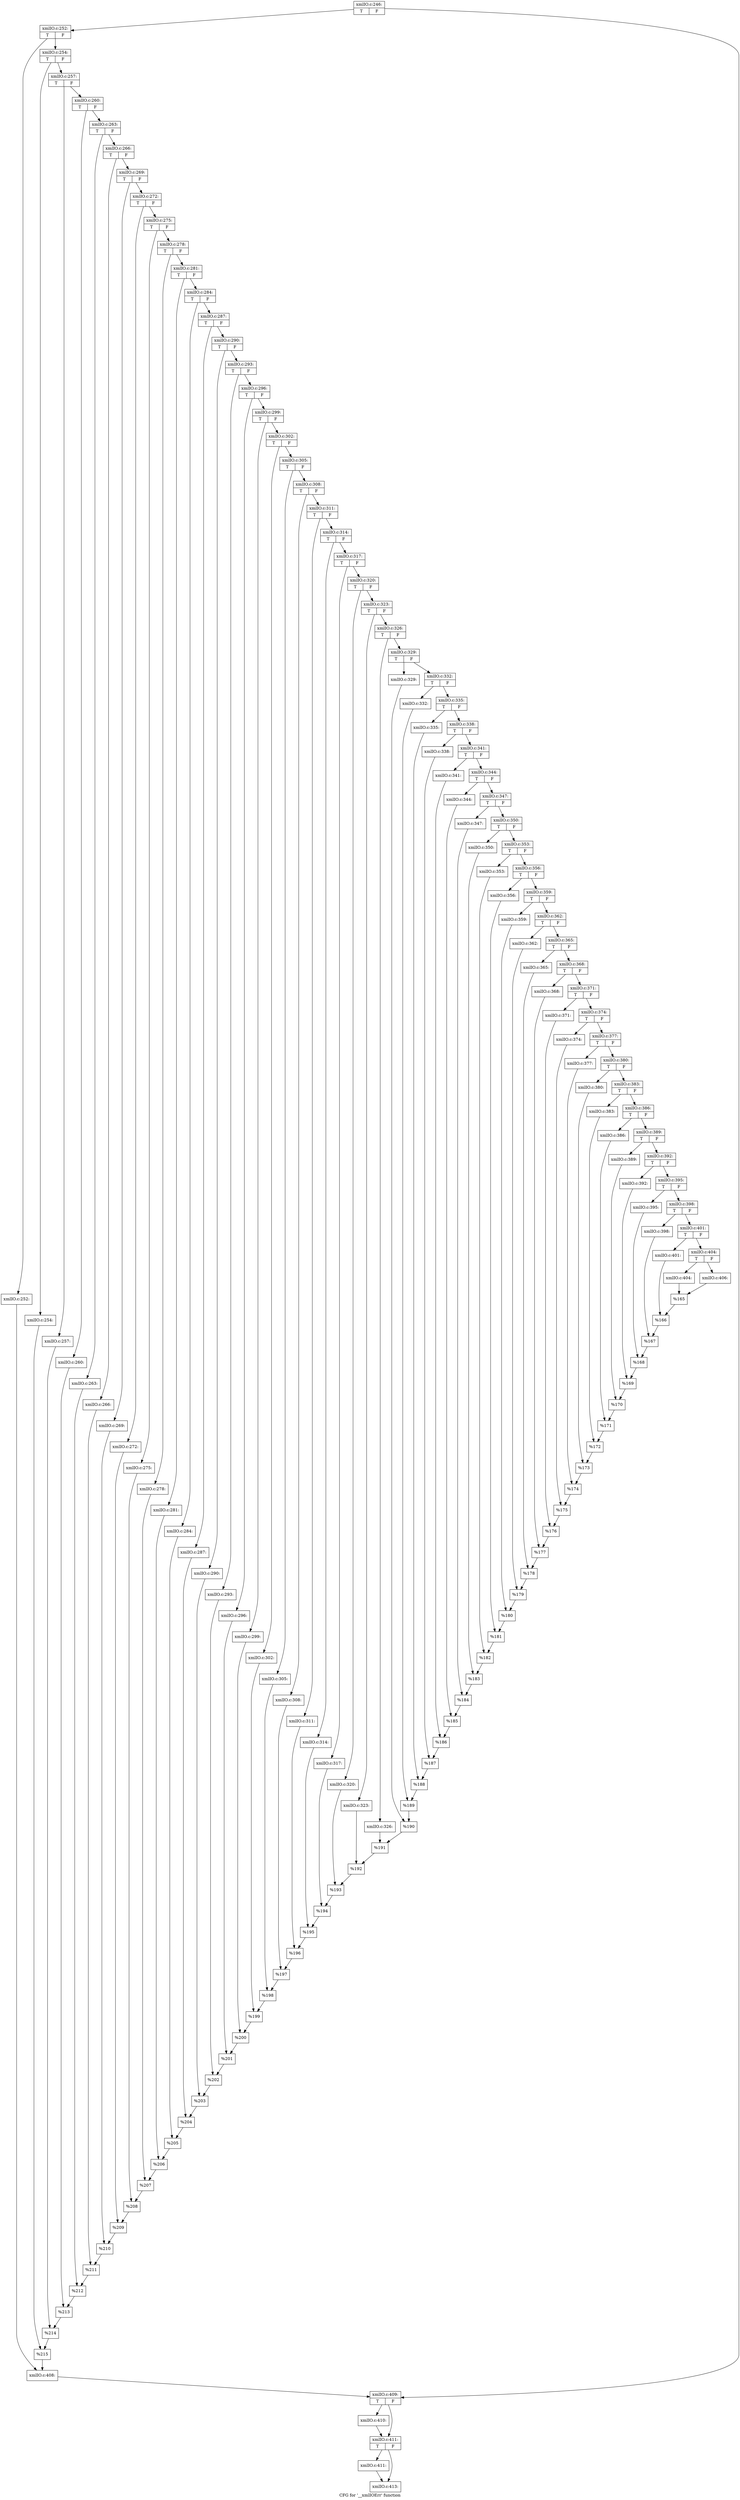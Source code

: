 digraph "CFG for '__xmlIOErr' function" {
	label="CFG for '__xmlIOErr' function";

	Node0x55ed34481bd0 [shape=record,label="{xmlIO.c:246:|{<s0>T|<s1>F}}"];
	Node0x55ed34481bd0 -> Node0x55ed34648cc0;
	Node0x55ed34481bd0 -> Node0x55ed34648d10;
	Node0x55ed34648cc0 [shape=record,label="{xmlIO.c:252:|{<s0>T|<s1>F}}"];
	Node0x55ed34648cc0 -> Node0x55ed34649190;
	Node0x55ed34648cc0 -> Node0x55ed34649230;
	Node0x55ed34649190 [shape=record,label="{xmlIO.c:252:}"];
	Node0x55ed34649190 -> Node0x55ed346491e0;
	Node0x55ed34649230 [shape=record,label="{xmlIO.c:254:|{<s0>T|<s1>F}}"];
	Node0x55ed34649230 -> Node0x55ed34649e10;
	Node0x55ed34649230 -> Node0x55ed34649eb0;
	Node0x55ed34649e10 [shape=record,label="{xmlIO.c:254:}"];
	Node0x55ed34649e10 -> Node0x55ed34649e60;
	Node0x55ed34649eb0 [shape=record,label="{xmlIO.c:257:|{<s0>T|<s1>F}}"];
	Node0x55ed34649eb0 -> Node0x55ed346545b0;
	Node0x55ed34649eb0 -> Node0x55ed34668a20;
	Node0x55ed346545b0 [shape=record,label="{xmlIO.c:257:}"];
	Node0x55ed346545b0 -> Node0x55ed346689d0;
	Node0x55ed34668a20 [shape=record,label="{xmlIO.c:260:|{<s0>T|<s1>F}}"];
	Node0x55ed34668a20 -> Node0x55ed34668f00;
	Node0x55ed34668a20 -> Node0x55ed34668fa0;
	Node0x55ed34668f00 [shape=record,label="{xmlIO.c:260:}"];
	Node0x55ed34668f00 -> Node0x55ed34668f50;
	Node0x55ed34668fa0 [shape=record,label="{xmlIO.c:263:|{<s0>T|<s1>F}}"];
	Node0x55ed34668fa0 -> Node0x55ed34649140;
	Node0x55ed34668fa0 -> Node0x55ed34669560;
	Node0x55ed34649140 [shape=record,label="{xmlIO.c:263:}"];
	Node0x55ed34649140 -> Node0x55ed34669510;
	Node0x55ed34669560 [shape=record,label="{xmlIO.c:266:|{<s0>T|<s1>F}}"];
	Node0x55ed34669560 -> Node0x55ed34649dc0;
	Node0x55ed34669560 -> Node0x55ed34669f30;
	Node0x55ed34649dc0 [shape=record,label="{xmlIO.c:266:}"];
	Node0x55ed34649dc0 -> Node0x55ed34669ee0;
	Node0x55ed34669f30 [shape=record,label="{xmlIO.c:269:|{<s0>T|<s1>F}}"];
	Node0x55ed34669f30 -> Node0x55ed3466a410;
	Node0x55ed34669f30 -> Node0x55ed3466a4b0;
	Node0x55ed3466a410 [shape=record,label="{xmlIO.c:269:}"];
	Node0x55ed3466a410 -> Node0x55ed3466a460;
	Node0x55ed3466a4b0 [shape=record,label="{xmlIO.c:272:|{<s0>T|<s1>F}}"];
	Node0x55ed3466a4b0 -> Node0x55ed3466a990;
	Node0x55ed3466a4b0 -> Node0x55ed3466aa30;
	Node0x55ed3466a990 [shape=record,label="{xmlIO.c:272:}"];
	Node0x55ed3466a990 -> Node0x55ed3466a9e0;
	Node0x55ed3466aa30 [shape=record,label="{xmlIO.c:275:|{<s0>T|<s1>F}}"];
	Node0x55ed3466aa30 -> Node0x55ed3466faa0;
	Node0x55ed3466aa30 -> Node0x55ed3466fb40;
	Node0x55ed3466faa0 [shape=record,label="{xmlIO.c:275:}"];
	Node0x55ed3466faa0 -> Node0x55ed3466faf0;
	Node0x55ed3466fb40 [shape=record,label="{xmlIO.c:278:|{<s0>T|<s1>F}}"];
	Node0x55ed3466fb40 -> Node0x55ed34670090;
	Node0x55ed3466fb40 -> Node0x55ed34670130;
	Node0x55ed34670090 [shape=record,label="{xmlIO.c:278:}"];
	Node0x55ed34670090 -> Node0x55ed346700e0;
	Node0x55ed34670130 [shape=record,label="{xmlIO.c:281:|{<s0>T|<s1>F}}"];
	Node0x55ed34670130 -> Node0x55ed34670680;
	Node0x55ed34670130 -> Node0x55ed34670720;
	Node0x55ed34670680 [shape=record,label="{xmlIO.c:281:}"];
	Node0x55ed34670680 -> Node0x55ed346706d0;
	Node0x55ed34670720 [shape=record,label="{xmlIO.c:284:|{<s0>T|<s1>F}}"];
	Node0x55ed34670720 -> Node0x55ed34671480;
	Node0x55ed34670720 -> Node0x55ed34671520;
	Node0x55ed34671480 [shape=record,label="{xmlIO.c:284:}"];
	Node0x55ed34671480 -> Node0x55ed346714d0;
	Node0x55ed34671520 [shape=record,label="{xmlIO.c:287:|{<s0>T|<s1>F}}"];
	Node0x55ed34671520 -> Node0x55ed34671a70;
	Node0x55ed34671520 -> Node0x55ed34671b10;
	Node0x55ed34671a70 [shape=record,label="{xmlIO.c:287:}"];
	Node0x55ed34671a70 -> Node0x55ed34671ac0;
	Node0x55ed34671b10 [shape=record,label="{xmlIO.c:290:|{<s0>T|<s1>F}}"];
	Node0x55ed34671b10 -> Node0x55ed34671fd0;
	Node0x55ed34671b10 -> Node0x55ed34672070;
	Node0x55ed34671fd0 [shape=record,label="{xmlIO.c:290:}"];
	Node0x55ed34671fd0 -> Node0x55ed34672020;
	Node0x55ed34672070 [shape=record,label="{xmlIO.c:293:|{<s0>T|<s1>F}}"];
	Node0x55ed34672070 -> Node0x55ed34672530;
	Node0x55ed34672070 -> Node0x55ed346725d0;
	Node0x55ed34672530 [shape=record,label="{xmlIO.c:293:}"];
	Node0x55ed34672530 -> Node0x55ed34672580;
	Node0x55ed346725d0 [shape=record,label="{xmlIO.c:296:|{<s0>T|<s1>F}}"];
	Node0x55ed346725d0 -> Node0x55ed34672b20;
	Node0x55ed346725d0 -> Node0x55ed34672bc0;
	Node0x55ed34672b20 [shape=record,label="{xmlIO.c:296:}"];
	Node0x55ed34672b20 -> Node0x55ed34672b70;
	Node0x55ed34672bc0 [shape=record,label="{xmlIO.c:299:|{<s0>T|<s1>F}}"];
	Node0x55ed34672bc0 -> Node0x55ed34673110;
	Node0x55ed34672bc0 -> Node0x55ed346731b0;
	Node0x55ed34673110 [shape=record,label="{xmlIO.c:299:}"];
	Node0x55ed34673110 -> Node0x55ed34673160;
	Node0x55ed346731b0 [shape=record,label="{xmlIO.c:302:|{<s0>T|<s1>F}}"];
	Node0x55ed346731b0 -> Node0x55ed34673700;
	Node0x55ed346731b0 -> Node0x55ed346737a0;
	Node0x55ed34673700 [shape=record,label="{xmlIO.c:302:}"];
	Node0x55ed34673700 -> Node0x55ed34673750;
	Node0x55ed346737a0 [shape=record,label="{xmlIO.c:305:|{<s0>T|<s1>F}}"];
	Node0x55ed346737a0 -> Node0x55ed34673cf0;
	Node0x55ed346737a0 -> Node0x55ed34673d90;
	Node0x55ed34673cf0 [shape=record,label="{xmlIO.c:305:}"];
	Node0x55ed34673cf0 -> Node0x55ed34673d40;
	Node0x55ed34673d90 [shape=record,label="{xmlIO.c:308:|{<s0>T|<s1>F}}"];
	Node0x55ed34673d90 -> Node0x55ed346742e0;
	Node0x55ed34673d90 -> Node0x55ed34674380;
	Node0x55ed346742e0 [shape=record,label="{xmlIO.c:308:}"];
	Node0x55ed346742e0 -> Node0x55ed34674330;
	Node0x55ed34674380 [shape=record,label="{xmlIO.c:311:|{<s0>T|<s1>F}}"];
	Node0x55ed34674380 -> Node0x55ed346748d0;
	Node0x55ed34674380 -> Node0x55ed34674970;
	Node0x55ed346748d0 [shape=record,label="{xmlIO.c:311:}"];
	Node0x55ed346748d0 -> Node0x55ed34674920;
	Node0x55ed34674970 [shape=record,label="{xmlIO.c:314:|{<s0>T|<s1>F}}"];
	Node0x55ed34674970 -> Node0x55ed34674ec0;
	Node0x55ed34674970 -> Node0x55ed34674f60;
	Node0x55ed34674ec0 [shape=record,label="{xmlIO.c:314:}"];
	Node0x55ed34674ec0 -> Node0x55ed34674f10;
	Node0x55ed34674f60 [shape=record,label="{xmlIO.c:317:|{<s0>T|<s1>F}}"];
	Node0x55ed34674f60 -> Node0x55ed346754b0;
	Node0x55ed34674f60 -> Node0x55ed34675550;
	Node0x55ed346754b0 [shape=record,label="{xmlIO.c:317:}"];
	Node0x55ed346754b0 -> Node0x55ed34675500;
	Node0x55ed34675550 [shape=record,label="{xmlIO.c:320:|{<s0>T|<s1>F}}"];
	Node0x55ed34675550 -> Node0x55ed34670c70;
	Node0x55ed34675550 -> Node0x55ed34670d10;
	Node0x55ed34670c70 [shape=record,label="{xmlIO.c:320:}"];
	Node0x55ed34670c70 -> Node0x55ed34670cc0;
	Node0x55ed34670d10 [shape=record,label="{xmlIO.c:323:|{<s0>T|<s1>F}}"];
	Node0x55ed34670d10 -> Node0x55ed34644c10;
	Node0x55ed34670d10 -> Node0x55ed34644cb0;
	Node0x55ed34644c10 [shape=record,label="{xmlIO.c:323:}"];
	Node0x55ed34644c10 -> Node0x55ed34644c60;
	Node0x55ed34644cb0 [shape=record,label="{xmlIO.c:326:|{<s0>T|<s1>F}}"];
	Node0x55ed34644cb0 -> Node0x55ed346774a0;
	Node0x55ed34644cb0 -> Node0x55ed34677540;
	Node0x55ed346774a0 [shape=record,label="{xmlIO.c:326:}"];
	Node0x55ed346774a0 -> Node0x55ed346774f0;
	Node0x55ed34677540 [shape=record,label="{xmlIO.c:329:|{<s0>T|<s1>F}}"];
	Node0x55ed34677540 -> Node0x55ed34677a90;
	Node0x55ed34677540 -> Node0x55ed34677b30;
	Node0x55ed34677a90 [shape=record,label="{xmlIO.c:329:}"];
	Node0x55ed34677a90 -> Node0x55ed34677ae0;
	Node0x55ed34677b30 [shape=record,label="{xmlIO.c:332:|{<s0>T|<s1>F}}"];
	Node0x55ed34677b30 -> Node0x55ed34678080;
	Node0x55ed34677b30 -> Node0x55ed34678120;
	Node0x55ed34678080 [shape=record,label="{xmlIO.c:332:}"];
	Node0x55ed34678080 -> Node0x55ed346780d0;
	Node0x55ed34678120 [shape=record,label="{xmlIO.c:335:|{<s0>T|<s1>F}}"];
	Node0x55ed34678120 -> Node0x55ed34678670;
	Node0x55ed34678120 -> Node0x55ed34678710;
	Node0x55ed34678670 [shape=record,label="{xmlIO.c:335:}"];
	Node0x55ed34678670 -> Node0x55ed346786c0;
	Node0x55ed34678710 [shape=record,label="{xmlIO.c:338:|{<s0>T|<s1>F}}"];
	Node0x55ed34678710 -> Node0x55ed34678e70;
	Node0x55ed34678710 -> Node0x55ed34678f10;
	Node0x55ed34678e70 [shape=record,label="{xmlIO.c:338:}"];
	Node0x55ed34678e70 -> Node0x55ed34678ec0;
	Node0x55ed34678f10 [shape=record,label="{xmlIO.c:341:|{<s0>T|<s1>F}}"];
	Node0x55ed34678f10 -> Node0x55ed34679460;
	Node0x55ed34678f10 -> Node0x55ed34679500;
	Node0x55ed34679460 [shape=record,label="{xmlIO.c:341:}"];
	Node0x55ed34679460 -> Node0x55ed346794b0;
	Node0x55ed34679500 [shape=record,label="{xmlIO.c:344:|{<s0>T|<s1>F}}"];
	Node0x55ed34679500 -> Node0x55ed34679a50;
	Node0x55ed34679500 -> Node0x55ed34679af0;
	Node0x55ed34679a50 [shape=record,label="{xmlIO.c:344:}"];
	Node0x55ed34679a50 -> Node0x55ed34679aa0;
	Node0x55ed34679af0 [shape=record,label="{xmlIO.c:347:|{<s0>T|<s1>F}}"];
	Node0x55ed34679af0 -> Node0x55ed3467a040;
	Node0x55ed34679af0 -> Node0x55ed3467a0e0;
	Node0x55ed3467a040 [shape=record,label="{xmlIO.c:347:}"];
	Node0x55ed3467a040 -> Node0x55ed3467a090;
	Node0x55ed3467a0e0 [shape=record,label="{xmlIO.c:350:|{<s0>T|<s1>F}}"];
	Node0x55ed3467a0e0 -> Node0x55ed3467a630;
	Node0x55ed3467a0e0 -> Node0x55ed3467a6d0;
	Node0x55ed3467a630 [shape=record,label="{xmlIO.c:350:}"];
	Node0x55ed3467a630 -> Node0x55ed3467a680;
	Node0x55ed3467a6d0 [shape=record,label="{xmlIO.c:353:|{<s0>T|<s1>F}}"];
	Node0x55ed3467a6d0 -> Node0x55ed3467ac20;
	Node0x55ed3467a6d0 -> Node0x55ed3467acc0;
	Node0x55ed3467ac20 [shape=record,label="{xmlIO.c:353:}"];
	Node0x55ed3467ac20 -> Node0x55ed3467ac70;
	Node0x55ed3467acc0 [shape=record,label="{xmlIO.c:356:|{<s0>T|<s1>F}}"];
	Node0x55ed3467acc0 -> Node0x55ed3467b210;
	Node0x55ed3467acc0 -> Node0x55ed3467b2b0;
	Node0x55ed3467b210 [shape=record,label="{xmlIO.c:356:}"];
	Node0x55ed3467b210 -> Node0x55ed3467b260;
	Node0x55ed3467b2b0 [shape=record,label="{xmlIO.c:359:|{<s0>T|<s1>F}}"];
	Node0x55ed3467b2b0 -> Node0x55ed3467b7c0;
	Node0x55ed3467b2b0 -> Node0x55ed3467b860;
	Node0x55ed3467b7c0 [shape=record,label="{xmlIO.c:359:}"];
	Node0x55ed3467b7c0 -> Node0x55ed3467b810;
	Node0x55ed3467b860 [shape=record,label="{xmlIO.c:362:|{<s0>T|<s1>F}}"];
	Node0x55ed3467b860 -> Node0x55ed3467bdb0;
	Node0x55ed3467b860 -> Node0x55ed3467be50;
	Node0x55ed3467bdb0 [shape=record,label="{xmlIO.c:362:}"];
	Node0x55ed3467bdb0 -> Node0x55ed3467be00;
	Node0x55ed3467be50 [shape=record,label="{xmlIO.c:365:|{<s0>T|<s1>F}}"];
	Node0x55ed3467be50 -> Node0x55ed3467c3a0;
	Node0x55ed3467be50 -> Node0x55ed3467c440;
	Node0x55ed3467c3a0 [shape=record,label="{xmlIO.c:365:}"];
	Node0x55ed3467c3a0 -> Node0x55ed3467c3f0;
	Node0x55ed3467c440 [shape=record,label="{xmlIO.c:368:|{<s0>T|<s1>F}}"];
	Node0x55ed3467c440 -> Node0x55ed3467c990;
	Node0x55ed3467c440 -> Node0x55ed3467ca30;
	Node0x55ed3467c990 [shape=record,label="{xmlIO.c:368:}"];
	Node0x55ed3467c990 -> Node0x55ed3467c9e0;
	Node0x55ed3467ca30 [shape=record,label="{xmlIO.c:371:|{<s0>T|<s1>F}}"];
	Node0x55ed3467ca30 -> Node0x55ed3467cf80;
	Node0x55ed3467ca30 -> Node0x55ed3467d020;
	Node0x55ed3467cf80 [shape=record,label="{xmlIO.c:371:}"];
	Node0x55ed3467cf80 -> Node0x55ed3467cfd0;
	Node0x55ed3467d020 [shape=record,label="{xmlIO.c:374:|{<s0>T|<s1>F}}"];
	Node0x55ed3467d020 -> Node0x55ed3467d570;
	Node0x55ed3467d020 -> Node0x55ed3467d610;
	Node0x55ed3467d570 [shape=record,label="{xmlIO.c:374:}"];
	Node0x55ed3467d570 -> Node0x55ed3467d5c0;
	Node0x55ed3467d610 [shape=record,label="{xmlIO.c:377:|{<s0>T|<s1>F}}"];
	Node0x55ed3467d610 -> Node0x55ed3467db60;
	Node0x55ed3467d610 -> Node0x55ed3467dc00;
	Node0x55ed3467db60 [shape=record,label="{xmlIO.c:377:}"];
	Node0x55ed3467db60 -> Node0x55ed3467dbb0;
	Node0x55ed3467dc00 [shape=record,label="{xmlIO.c:380:|{<s0>T|<s1>F}}"];
	Node0x55ed3467dc00 -> Node0x55ed3467e150;
	Node0x55ed3467dc00 -> Node0x55ed3467e1f0;
	Node0x55ed3467e150 [shape=record,label="{xmlIO.c:380:}"];
	Node0x55ed3467e150 -> Node0x55ed3467e1a0;
	Node0x55ed3467e1f0 [shape=record,label="{xmlIO.c:383:|{<s0>T|<s1>F}}"];
	Node0x55ed3467e1f0 -> Node0x55ed3467e740;
	Node0x55ed3467e1f0 -> Node0x55ed3467e7e0;
	Node0x55ed3467e740 [shape=record,label="{xmlIO.c:383:}"];
	Node0x55ed3467e740 -> Node0x55ed3467e790;
	Node0x55ed3467e7e0 [shape=record,label="{xmlIO.c:386:|{<s0>T|<s1>F}}"];
	Node0x55ed3467e7e0 -> Node0x55ed3467ed30;
	Node0x55ed3467e7e0 -> Node0x55ed3467edd0;
	Node0x55ed3467ed30 [shape=record,label="{xmlIO.c:386:}"];
	Node0x55ed3467ed30 -> Node0x55ed3467ed80;
	Node0x55ed3467edd0 [shape=record,label="{xmlIO.c:389:|{<s0>T|<s1>F}}"];
	Node0x55ed3467edd0 -> Node0x55ed3467f320;
	Node0x55ed3467edd0 -> Node0x55ed3467f3c0;
	Node0x55ed3467f320 [shape=record,label="{xmlIO.c:389:}"];
	Node0x55ed3467f320 -> Node0x55ed3467f370;
	Node0x55ed3467f3c0 [shape=record,label="{xmlIO.c:392:|{<s0>T|<s1>F}}"];
	Node0x55ed3467f3c0 -> Node0x55ed34675a20;
	Node0x55ed3467f3c0 -> Node0x55ed34675ac0;
	Node0x55ed34675a20 [shape=record,label="{xmlIO.c:392:}"];
	Node0x55ed34675a20 -> Node0x55ed34675a70;
	Node0x55ed34675ac0 [shape=record,label="{xmlIO.c:395:|{<s0>T|<s1>F}}"];
	Node0x55ed34675ac0 -> Node0x55ed34676010;
	Node0x55ed34675ac0 -> Node0x55ed346760b0;
	Node0x55ed34676010 [shape=record,label="{xmlIO.c:395:}"];
	Node0x55ed34676010 -> Node0x55ed34676060;
	Node0x55ed346760b0 [shape=record,label="{xmlIO.c:398:|{<s0>T|<s1>F}}"];
	Node0x55ed346760b0 -> Node0x55ed34681480;
	Node0x55ed346760b0 -> Node0x55ed34681520;
	Node0x55ed34681480 [shape=record,label="{xmlIO.c:398:}"];
	Node0x55ed34681480 -> Node0x55ed346814d0;
	Node0x55ed34681520 [shape=record,label="{xmlIO.c:401:|{<s0>T|<s1>F}}"];
	Node0x55ed34681520 -> Node0x55ed346819f0;
	Node0x55ed34681520 -> Node0x55ed34681a90;
	Node0x55ed346819f0 [shape=record,label="{xmlIO.c:401:}"];
	Node0x55ed346819f0 -> Node0x55ed34681a40;
	Node0x55ed34681a90 [shape=record,label="{xmlIO.c:404:|{<s0>T|<s1>F}}"];
	Node0x55ed34681a90 -> Node0x55ed34676ad0;
	Node0x55ed34681a90 -> Node0x55ed34676b70;
	Node0x55ed34676ad0 [shape=record,label="{xmlIO.c:404:}"];
	Node0x55ed34676ad0 -> Node0x55ed34676b20;
	Node0x55ed34676b70 [shape=record,label="{xmlIO.c:406:}"];
	Node0x55ed34676b70 -> Node0x55ed34676b20;
	Node0x55ed34676b20 [shape=record,label="{%165}"];
	Node0x55ed34676b20 -> Node0x55ed34681a40;
	Node0x55ed34681a40 [shape=record,label="{%166}"];
	Node0x55ed34681a40 -> Node0x55ed346814d0;
	Node0x55ed346814d0 [shape=record,label="{%167}"];
	Node0x55ed346814d0 -> Node0x55ed34676060;
	Node0x55ed34676060 [shape=record,label="{%168}"];
	Node0x55ed34676060 -> Node0x55ed34675a70;
	Node0x55ed34675a70 [shape=record,label="{%169}"];
	Node0x55ed34675a70 -> Node0x55ed3467f370;
	Node0x55ed3467f370 [shape=record,label="{%170}"];
	Node0x55ed3467f370 -> Node0x55ed3467ed80;
	Node0x55ed3467ed80 [shape=record,label="{%171}"];
	Node0x55ed3467ed80 -> Node0x55ed3467e790;
	Node0x55ed3467e790 [shape=record,label="{%172}"];
	Node0x55ed3467e790 -> Node0x55ed3467e1a0;
	Node0x55ed3467e1a0 [shape=record,label="{%173}"];
	Node0x55ed3467e1a0 -> Node0x55ed3467dbb0;
	Node0x55ed3467dbb0 [shape=record,label="{%174}"];
	Node0x55ed3467dbb0 -> Node0x55ed3467d5c0;
	Node0x55ed3467d5c0 [shape=record,label="{%175}"];
	Node0x55ed3467d5c0 -> Node0x55ed3467cfd0;
	Node0x55ed3467cfd0 [shape=record,label="{%176}"];
	Node0x55ed3467cfd0 -> Node0x55ed3467c9e0;
	Node0x55ed3467c9e0 [shape=record,label="{%177}"];
	Node0x55ed3467c9e0 -> Node0x55ed3467c3f0;
	Node0x55ed3467c3f0 [shape=record,label="{%178}"];
	Node0x55ed3467c3f0 -> Node0x55ed3467be00;
	Node0x55ed3467be00 [shape=record,label="{%179}"];
	Node0x55ed3467be00 -> Node0x55ed3467b810;
	Node0x55ed3467b810 [shape=record,label="{%180}"];
	Node0x55ed3467b810 -> Node0x55ed3467b260;
	Node0x55ed3467b260 [shape=record,label="{%181}"];
	Node0x55ed3467b260 -> Node0x55ed3467ac70;
	Node0x55ed3467ac70 [shape=record,label="{%182}"];
	Node0x55ed3467ac70 -> Node0x55ed3467a680;
	Node0x55ed3467a680 [shape=record,label="{%183}"];
	Node0x55ed3467a680 -> Node0x55ed3467a090;
	Node0x55ed3467a090 [shape=record,label="{%184}"];
	Node0x55ed3467a090 -> Node0x55ed34679aa0;
	Node0x55ed34679aa0 [shape=record,label="{%185}"];
	Node0x55ed34679aa0 -> Node0x55ed346794b0;
	Node0x55ed346794b0 [shape=record,label="{%186}"];
	Node0x55ed346794b0 -> Node0x55ed34678ec0;
	Node0x55ed34678ec0 [shape=record,label="{%187}"];
	Node0x55ed34678ec0 -> Node0x55ed346786c0;
	Node0x55ed346786c0 [shape=record,label="{%188}"];
	Node0x55ed346786c0 -> Node0x55ed346780d0;
	Node0x55ed346780d0 [shape=record,label="{%189}"];
	Node0x55ed346780d0 -> Node0x55ed34677ae0;
	Node0x55ed34677ae0 [shape=record,label="{%190}"];
	Node0x55ed34677ae0 -> Node0x55ed346774f0;
	Node0x55ed346774f0 [shape=record,label="{%191}"];
	Node0x55ed346774f0 -> Node0x55ed34644c60;
	Node0x55ed34644c60 [shape=record,label="{%192}"];
	Node0x55ed34644c60 -> Node0x55ed34670cc0;
	Node0x55ed34670cc0 [shape=record,label="{%193}"];
	Node0x55ed34670cc0 -> Node0x55ed34675500;
	Node0x55ed34675500 [shape=record,label="{%194}"];
	Node0x55ed34675500 -> Node0x55ed34674f10;
	Node0x55ed34674f10 [shape=record,label="{%195}"];
	Node0x55ed34674f10 -> Node0x55ed34674920;
	Node0x55ed34674920 [shape=record,label="{%196}"];
	Node0x55ed34674920 -> Node0x55ed34674330;
	Node0x55ed34674330 [shape=record,label="{%197}"];
	Node0x55ed34674330 -> Node0x55ed34673d40;
	Node0x55ed34673d40 [shape=record,label="{%198}"];
	Node0x55ed34673d40 -> Node0x55ed34673750;
	Node0x55ed34673750 [shape=record,label="{%199}"];
	Node0x55ed34673750 -> Node0x55ed34673160;
	Node0x55ed34673160 [shape=record,label="{%200}"];
	Node0x55ed34673160 -> Node0x55ed34672b70;
	Node0x55ed34672b70 [shape=record,label="{%201}"];
	Node0x55ed34672b70 -> Node0x55ed34672580;
	Node0x55ed34672580 [shape=record,label="{%202}"];
	Node0x55ed34672580 -> Node0x55ed34672020;
	Node0x55ed34672020 [shape=record,label="{%203}"];
	Node0x55ed34672020 -> Node0x55ed34671ac0;
	Node0x55ed34671ac0 [shape=record,label="{%204}"];
	Node0x55ed34671ac0 -> Node0x55ed346714d0;
	Node0x55ed346714d0 [shape=record,label="{%205}"];
	Node0x55ed346714d0 -> Node0x55ed346706d0;
	Node0x55ed346706d0 [shape=record,label="{%206}"];
	Node0x55ed346706d0 -> Node0x55ed346700e0;
	Node0x55ed346700e0 [shape=record,label="{%207}"];
	Node0x55ed346700e0 -> Node0x55ed3466faf0;
	Node0x55ed3466faf0 [shape=record,label="{%208}"];
	Node0x55ed3466faf0 -> Node0x55ed3466a9e0;
	Node0x55ed3466a9e0 [shape=record,label="{%209}"];
	Node0x55ed3466a9e0 -> Node0x55ed3466a460;
	Node0x55ed3466a460 [shape=record,label="{%210}"];
	Node0x55ed3466a460 -> Node0x55ed34669ee0;
	Node0x55ed34669ee0 [shape=record,label="{%211}"];
	Node0x55ed34669ee0 -> Node0x55ed34669510;
	Node0x55ed34669510 [shape=record,label="{%212}"];
	Node0x55ed34669510 -> Node0x55ed34668f50;
	Node0x55ed34668f50 [shape=record,label="{%213}"];
	Node0x55ed34668f50 -> Node0x55ed346689d0;
	Node0x55ed346689d0 [shape=record,label="{%214}"];
	Node0x55ed346689d0 -> Node0x55ed34649e60;
	Node0x55ed34649e60 [shape=record,label="{%215}"];
	Node0x55ed34649e60 -> Node0x55ed346491e0;
	Node0x55ed346491e0 [shape=record,label="{xmlIO.c:408:}"];
	Node0x55ed346491e0 -> Node0x55ed34648d10;
	Node0x55ed34648d10 [shape=record,label="{xmlIO.c:409:|{<s0>T|<s1>F}}"];
	Node0x55ed34648d10 -> Node0x55ed34685280;
	Node0x55ed34648d10 -> Node0x55ed346852d0;
	Node0x55ed34685280 [shape=record,label="{xmlIO.c:410:}"];
	Node0x55ed34685280 -> Node0x55ed346852d0;
	Node0x55ed346852d0 [shape=record,label="{xmlIO.c:411:|{<s0>T|<s1>F}}"];
	Node0x55ed346852d0 -> Node0x55ed346858a0;
	Node0x55ed346852d0 -> Node0x55ed346858f0;
	Node0x55ed346858a0 [shape=record,label="{xmlIO.c:411:}"];
	Node0x55ed346858a0 -> Node0x55ed346858f0;
	Node0x55ed346858f0 [shape=record,label="{xmlIO.c:413:}"];
}
